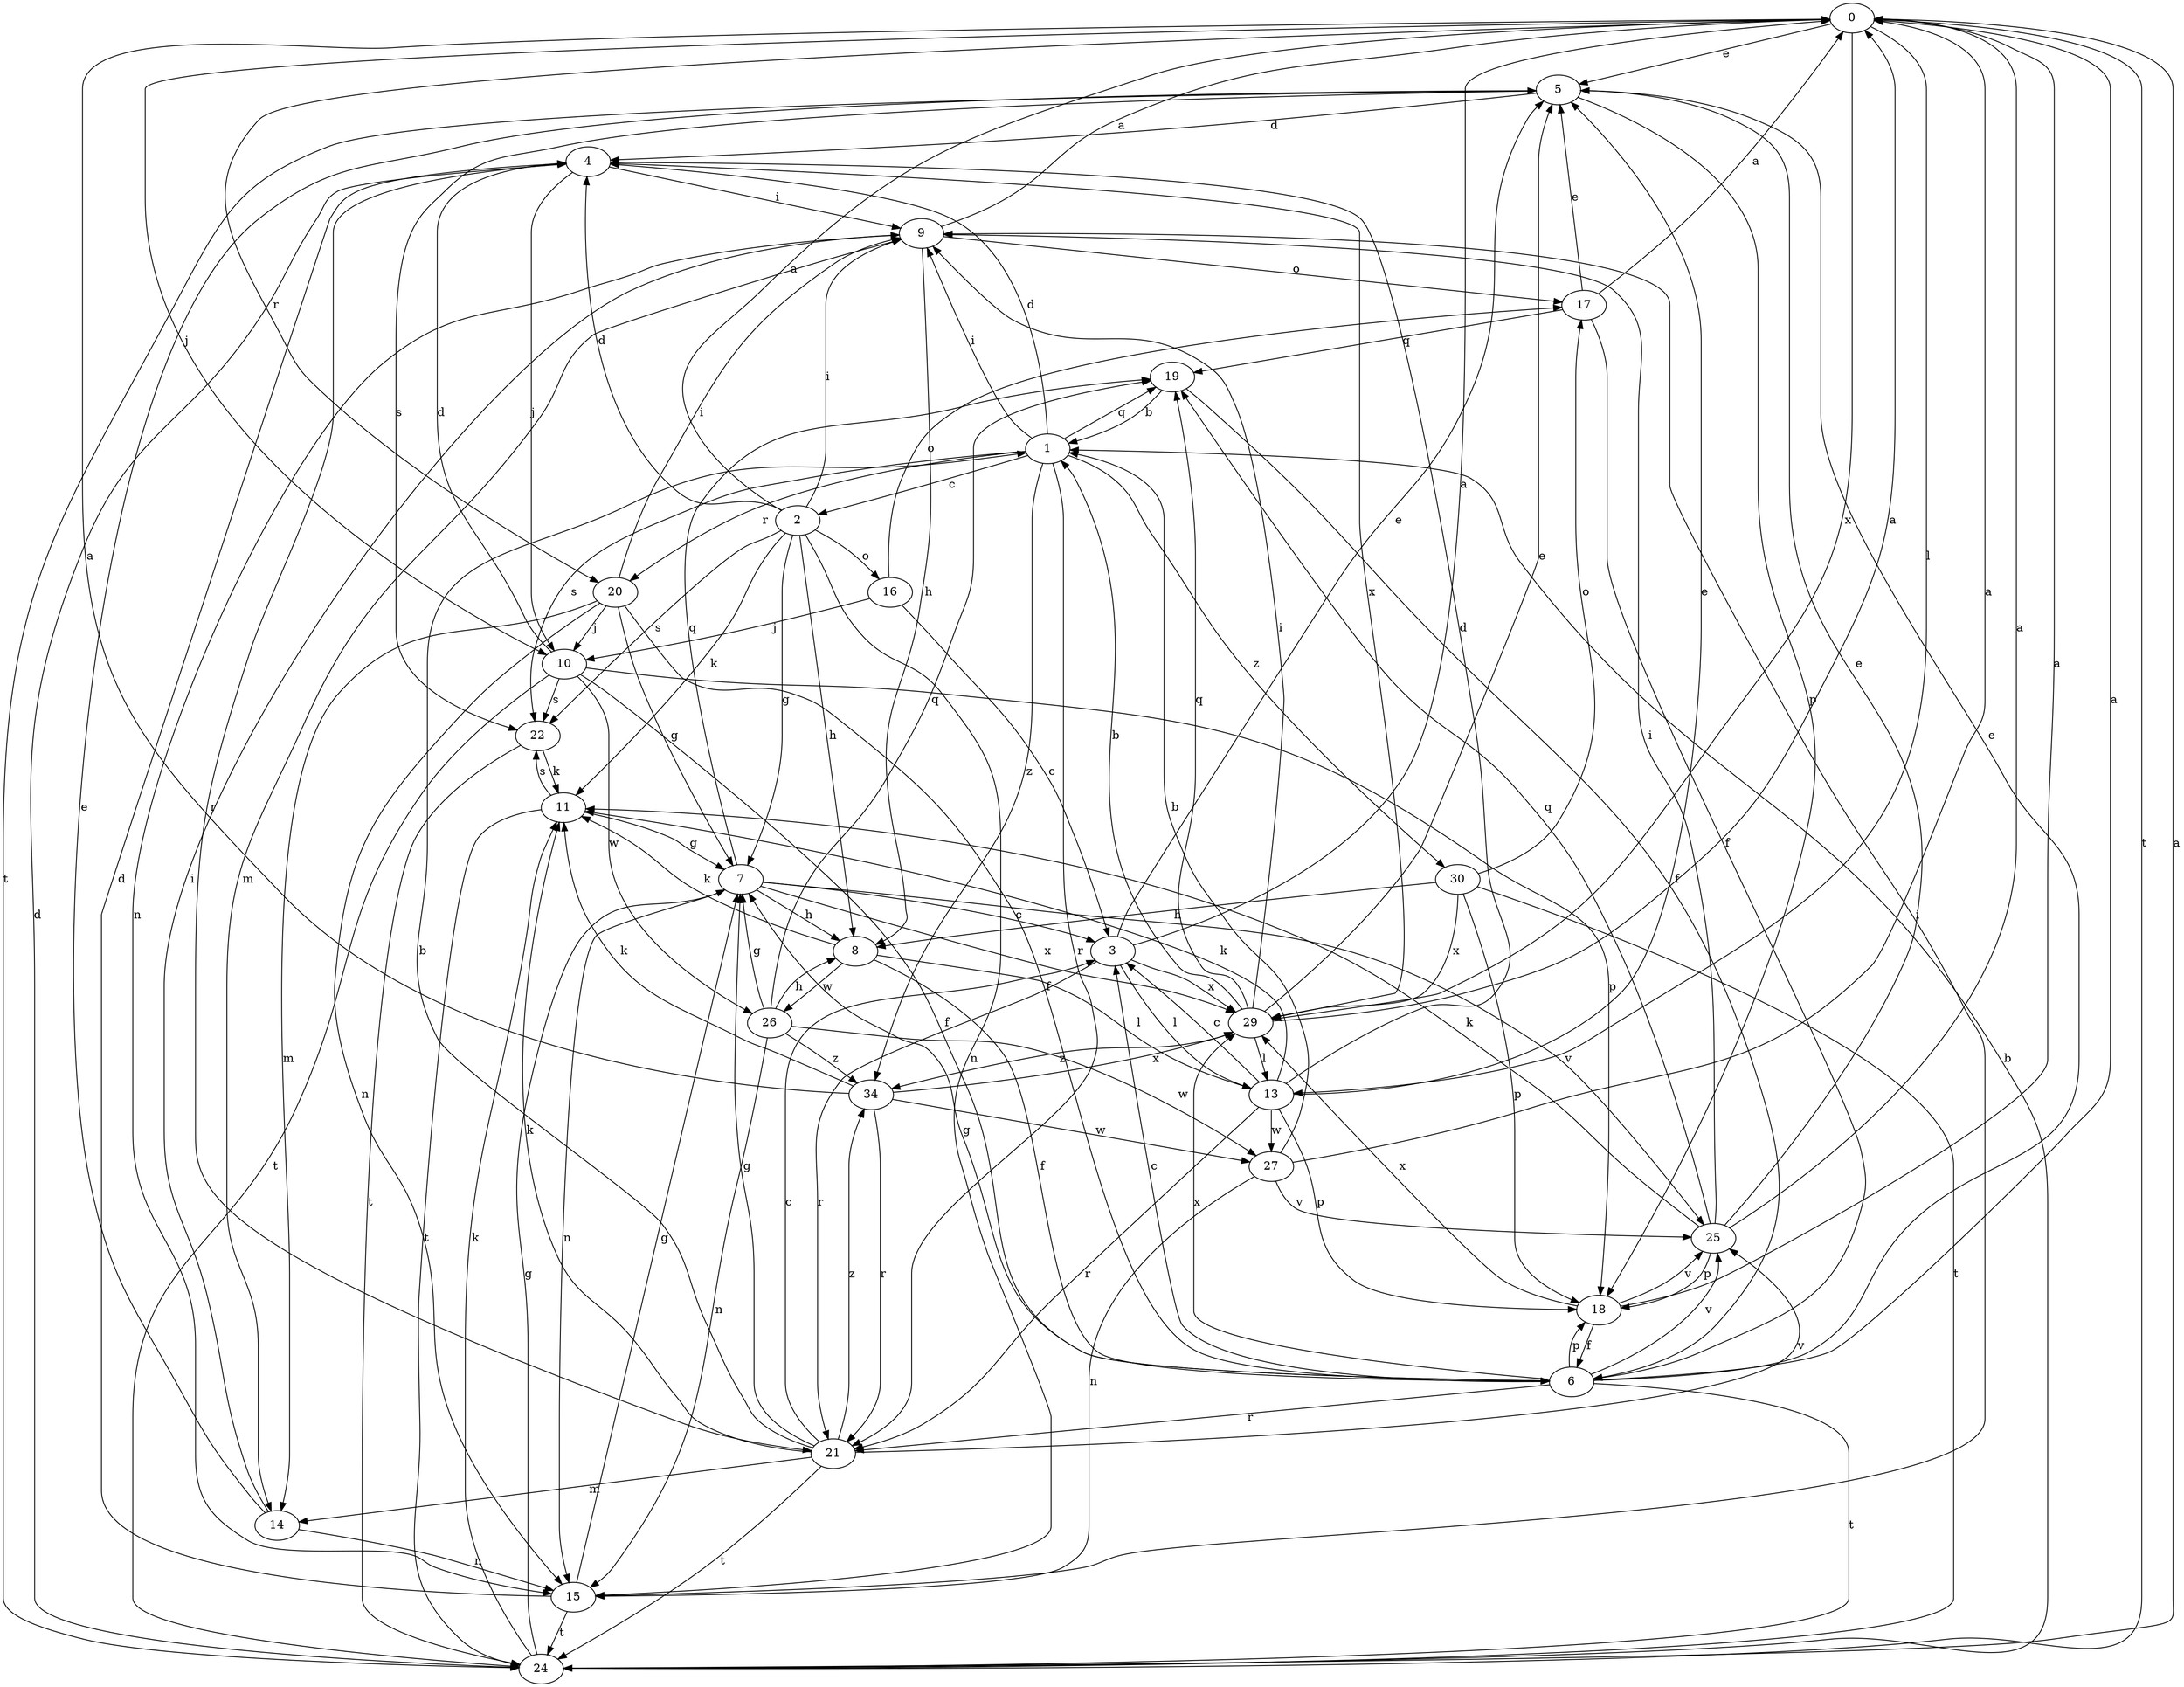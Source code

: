 strict digraph  {
0;
1;
2;
3;
4;
5;
6;
7;
8;
9;
10;
11;
13;
14;
15;
16;
17;
18;
19;
20;
21;
22;
24;
25;
26;
27;
29;
30;
34;
0 -> 5  [label=e];
0 -> 10  [label=j];
0 -> 13  [label=l];
0 -> 20  [label=r];
0 -> 24  [label=t];
0 -> 29  [label=x];
1 -> 2  [label=c];
1 -> 4  [label=d];
1 -> 9  [label=i];
1 -> 19  [label=q];
1 -> 20  [label=r];
1 -> 21  [label=r];
1 -> 22  [label=s];
1 -> 30  [label=z];
1 -> 34  [label=z];
2 -> 0  [label=a];
2 -> 4  [label=d];
2 -> 7  [label=g];
2 -> 8  [label=h];
2 -> 9  [label=i];
2 -> 11  [label=k];
2 -> 15  [label=n];
2 -> 16  [label=o];
2 -> 22  [label=s];
3 -> 0  [label=a];
3 -> 5  [label=e];
3 -> 13  [label=l];
3 -> 21  [label=r];
3 -> 29  [label=x];
4 -> 9  [label=i];
4 -> 10  [label=j];
4 -> 21  [label=r];
4 -> 29  [label=x];
5 -> 4  [label=d];
5 -> 18  [label=p];
5 -> 22  [label=s];
5 -> 24  [label=t];
6 -> 0  [label=a];
6 -> 3  [label=c];
6 -> 5  [label=e];
6 -> 7  [label=g];
6 -> 18  [label=p];
6 -> 21  [label=r];
6 -> 24  [label=t];
6 -> 25  [label=v];
6 -> 29  [label=x];
7 -> 3  [label=c];
7 -> 8  [label=h];
7 -> 15  [label=n];
7 -> 19  [label=q];
7 -> 25  [label=v];
7 -> 29  [label=x];
8 -> 6  [label=f];
8 -> 11  [label=k];
8 -> 13  [label=l];
8 -> 26  [label=w];
9 -> 0  [label=a];
9 -> 8  [label=h];
9 -> 14  [label=m];
9 -> 15  [label=n];
9 -> 17  [label=o];
10 -> 4  [label=d];
10 -> 6  [label=f];
10 -> 18  [label=p];
10 -> 22  [label=s];
10 -> 24  [label=t];
10 -> 26  [label=w];
11 -> 7  [label=g];
11 -> 22  [label=s];
11 -> 24  [label=t];
13 -> 3  [label=c];
13 -> 4  [label=d];
13 -> 5  [label=e];
13 -> 11  [label=k];
13 -> 18  [label=p];
13 -> 21  [label=r];
13 -> 27  [label=w];
14 -> 5  [label=e];
14 -> 9  [label=i];
14 -> 15  [label=n];
15 -> 4  [label=d];
15 -> 7  [label=g];
15 -> 9  [label=i];
15 -> 24  [label=t];
16 -> 3  [label=c];
16 -> 10  [label=j];
16 -> 17  [label=o];
17 -> 0  [label=a];
17 -> 5  [label=e];
17 -> 6  [label=f];
17 -> 19  [label=q];
18 -> 0  [label=a];
18 -> 6  [label=f];
18 -> 25  [label=v];
18 -> 29  [label=x];
19 -> 1  [label=b];
19 -> 6  [label=f];
20 -> 6  [label=f];
20 -> 7  [label=g];
20 -> 9  [label=i];
20 -> 10  [label=j];
20 -> 14  [label=m];
20 -> 15  [label=n];
21 -> 1  [label=b];
21 -> 3  [label=c];
21 -> 7  [label=g];
21 -> 11  [label=k];
21 -> 14  [label=m];
21 -> 24  [label=t];
21 -> 25  [label=v];
21 -> 34  [label=z];
22 -> 11  [label=k];
22 -> 24  [label=t];
24 -> 0  [label=a];
24 -> 1  [label=b];
24 -> 4  [label=d];
24 -> 7  [label=g];
24 -> 11  [label=k];
25 -> 0  [label=a];
25 -> 5  [label=e];
25 -> 9  [label=i];
25 -> 11  [label=k];
25 -> 18  [label=p];
25 -> 19  [label=q];
26 -> 7  [label=g];
26 -> 8  [label=h];
26 -> 15  [label=n];
26 -> 19  [label=q];
26 -> 27  [label=w];
26 -> 34  [label=z];
27 -> 0  [label=a];
27 -> 1  [label=b];
27 -> 15  [label=n];
27 -> 25  [label=v];
29 -> 0  [label=a];
29 -> 1  [label=b];
29 -> 5  [label=e];
29 -> 9  [label=i];
29 -> 13  [label=l];
29 -> 19  [label=q];
29 -> 34  [label=z];
30 -> 8  [label=h];
30 -> 17  [label=o];
30 -> 18  [label=p];
30 -> 24  [label=t];
30 -> 29  [label=x];
34 -> 0  [label=a];
34 -> 11  [label=k];
34 -> 21  [label=r];
34 -> 27  [label=w];
34 -> 29  [label=x];
}
